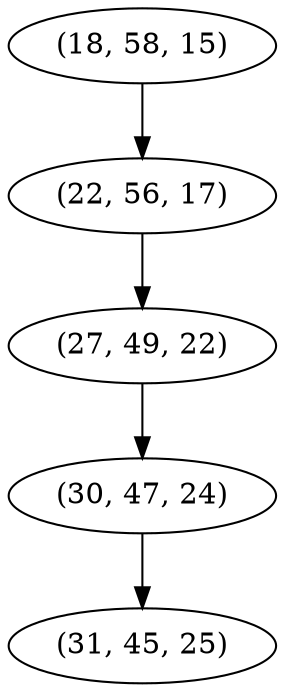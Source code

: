 digraph tree {
    "(18, 58, 15)";
    "(22, 56, 17)";
    "(27, 49, 22)";
    "(30, 47, 24)";
    "(31, 45, 25)";
    "(18, 58, 15)" -> "(22, 56, 17)";
    "(22, 56, 17)" -> "(27, 49, 22)";
    "(27, 49, 22)" -> "(30, 47, 24)";
    "(30, 47, 24)" -> "(31, 45, 25)";
}
